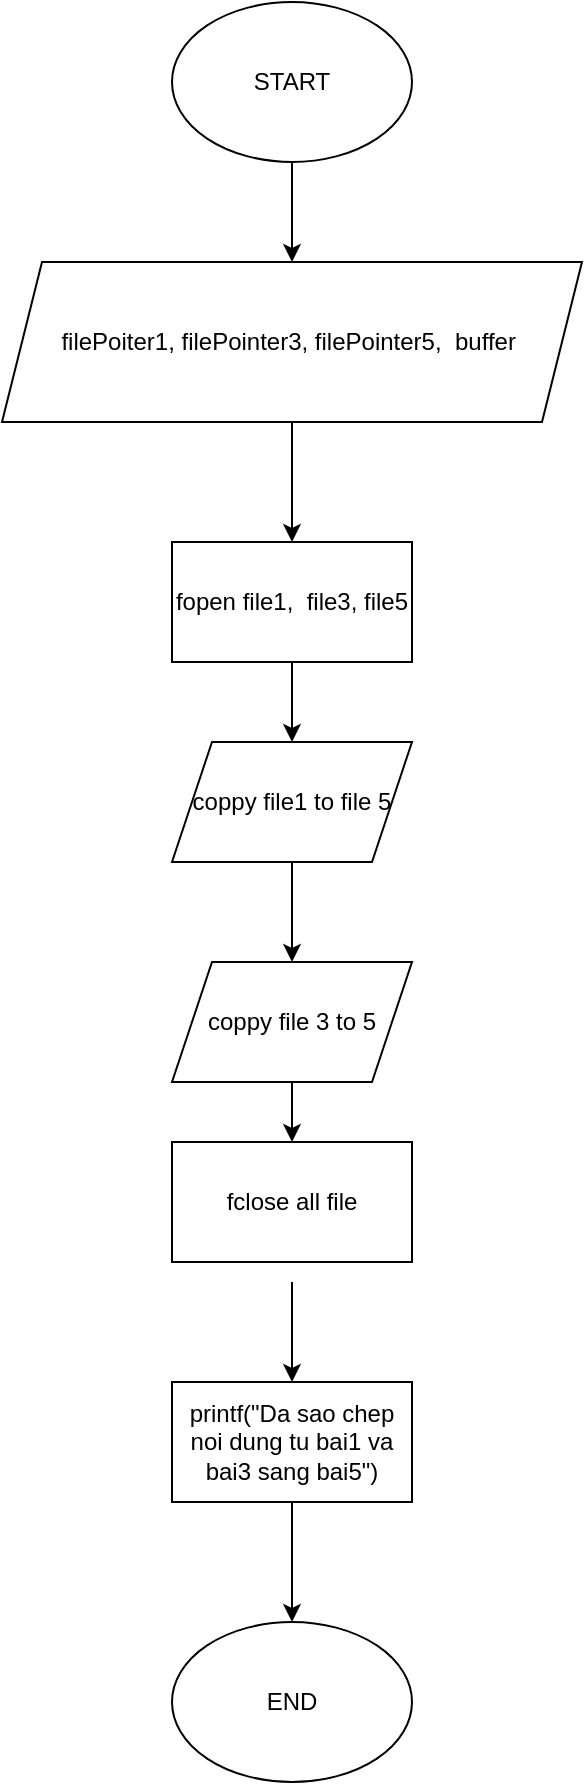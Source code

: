 <mxfile version="22.1.2" type="device">
  <diagram name="Page-1" id="Eizanxka9RYAHbFfv0VS">
    <mxGraphModel dx="1036" dy="606" grid="1" gridSize="10" guides="1" tooltips="1" connect="1" arrows="1" fold="1" page="1" pageScale="1" pageWidth="850" pageHeight="1100" math="0" shadow="0">
      <root>
        <mxCell id="0" />
        <mxCell id="1" parent="0" />
        <mxCell id="bhkzvgHUtdds-YTDMrbA-5" style="edgeStyle=orthogonalEdgeStyle;rounded=0;orthogonalLoop=1;jettySize=auto;html=1;exitX=0.5;exitY=1;exitDx=0;exitDy=0;entryX=0.5;entryY=0;entryDx=0;entryDy=0;" parent="1" source="bhkzvgHUtdds-YTDMrbA-1" target="bhkzvgHUtdds-YTDMrbA-4" edge="1">
          <mxGeometry relative="1" as="geometry" />
        </mxCell>
        <mxCell id="bhkzvgHUtdds-YTDMrbA-1" value="START" style="ellipse;whiteSpace=wrap;html=1;" parent="1" vertex="1">
          <mxGeometry x="340" y="100" width="120" height="80" as="geometry" />
        </mxCell>
        <mxCell id="bhkzvgHUtdds-YTDMrbA-7" style="edgeStyle=orthogonalEdgeStyle;rounded=0;orthogonalLoop=1;jettySize=auto;html=1;exitX=0.5;exitY=1;exitDx=0;exitDy=0;entryX=0.5;entryY=0;entryDx=0;entryDy=0;" parent="1" source="bhkzvgHUtdds-YTDMrbA-4" target="bhkzvgHUtdds-YTDMrbA-6" edge="1">
          <mxGeometry relative="1" as="geometry" />
        </mxCell>
        <mxCell id="bhkzvgHUtdds-YTDMrbA-4" value="filePoiter1, filePointer3, filePointer5,&amp;nbsp; buffer&amp;nbsp;" style="shape=parallelogram;perimeter=parallelogramPerimeter;whiteSpace=wrap;html=1;fixedSize=1;" parent="1" vertex="1">
          <mxGeometry x="255" y="230" width="290" height="80" as="geometry" />
        </mxCell>
        <mxCell id="bhkzvgHUtdds-YTDMrbA-9" style="edgeStyle=orthogonalEdgeStyle;rounded=0;orthogonalLoop=1;jettySize=auto;html=1;exitX=0.5;exitY=1;exitDx=0;exitDy=0;entryX=0.5;entryY=0;entryDx=0;entryDy=0;" parent="1" source="bhkzvgHUtdds-YTDMrbA-6" edge="1">
          <mxGeometry relative="1" as="geometry">
            <mxPoint x="400" y="470" as="targetPoint" />
          </mxGeometry>
        </mxCell>
        <mxCell id="bhkzvgHUtdds-YTDMrbA-6" value="fopen file1,&amp;nbsp; file3, file5" style="rounded=0;whiteSpace=wrap;html=1;" parent="1" vertex="1">
          <mxGeometry x="340" y="370" width="120" height="60" as="geometry" />
        </mxCell>
        <mxCell id="bhkzvgHUtdds-YTDMrbA-12" value="END" style="ellipse;whiteSpace=wrap;html=1;" parent="1" vertex="1">
          <mxGeometry x="340" y="910" width="120" height="80" as="geometry" />
        </mxCell>
        <mxCell id="bhkzvgHUtdds-YTDMrbA-15" value="" style="edgeStyle=orthogonalEdgeStyle;rounded=0;orthogonalLoop=1;jettySize=auto;html=1;exitX=0.5;exitY=1;exitDx=0;exitDy=0;entryX=0.5;entryY=0;entryDx=0;entryDy=0;" parent="1" edge="1">
          <mxGeometry relative="1" as="geometry">
            <mxPoint x="400" y="530" as="sourcePoint" />
            <mxPoint x="400" y="580" as="targetPoint" />
          </mxGeometry>
        </mxCell>
        <mxCell id="jvqDlFHdwwF91Pe7nmEs-1" value="coppy file1 to file 5" style="shape=parallelogram;perimeter=parallelogramPerimeter;whiteSpace=wrap;html=1;fixedSize=1;" vertex="1" parent="1">
          <mxGeometry x="340" y="470" width="120" height="60" as="geometry" />
        </mxCell>
        <mxCell id="jvqDlFHdwwF91Pe7nmEs-4" value="" style="edgeStyle=orthogonalEdgeStyle;rounded=0;orthogonalLoop=1;jettySize=auto;html=1;exitX=0.5;exitY=1;exitDx=0;exitDy=0;entryX=0.5;entryY=0;entryDx=0;entryDy=0;" edge="1" parent="1">
          <mxGeometry relative="1" as="geometry">
            <mxPoint x="400" y="740" as="sourcePoint" />
            <mxPoint x="400" y="790" as="targetPoint" />
          </mxGeometry>
        </mxCell>
        <mxCell id="jvqDlFHdwwF91Pe7nmEs-11" style="edgeStyle=orthogonalEdgeStyle;rounded=0;orthogonalLoop=1;jettySize=auto;html=1;exitX=0.5;exitY=1;exitDx=0;exitDy=0;entryX=0.5;entryY=0;entryDx=0;entryDy=0;" edge="1" parent="1" source="jvqDlFHdwwF91Pe7nmEs-7" target="jvqDlFHdwwF91Pe7nmEs-10">
          <mxGeometry relative="1" as="geometry" />
        </mxCell>
        <mxCell id="jvqDlFHdwwF91Pe7nmEs-7" value="coppy file 3 to 5" style="shape=parallelogram;perimeter=parallelogramPerimeter;whiteSpace=wrap;html=1;fixedSize=1;" vertex="1" parent="1">
          <mxGeometry x="340" y="580" width="120" height="60" as="geometry" />
        </mxCell>
        <mxCell id="jvqDlFHdwwF91Pe7nmEs-9" style="edgeStyle=orthogonalEdgeStyle;rounded=0;orthogonalLoop=1;jettySize=auto;html=1;exitX=0.5;exitY=1;exitDx=0;exitDy=0;entryX=0.5;entryY=0;entryDx=0;entryDy=0;" edge="1" parent="1" source="jvqDlFHdwwF91Pe7nmEs-8" target="bhkzvgHUtdds-YTDMrbA-12">
          <mxGeometry relative="1" as="geometry" />
        </mxCell>
        <mxCell id="jvqDlFHdwwF91Pe7nmEs-8" value="printf(&quot;Da sao chep noi dung tu bai1 va bai3 sang bai5&quot;)" style="rounded=0;whiteSpace=wrap;html=1;" vertex="1" parent="1">
          <mxGeometry x="340" y="790" width="120" height="60" as="geometry" />
        </mxCell>
        <mxCell id="jvqDlFHdwwF91Pe7nmEs-10" value="fclose all file" style="rounded=0;whiteSpace=wrap;html=1;" vertex="1" parent="1">
          <mxGeometry x="340" y="670" width="120" height="60" as="geometry" />
        </mxCell>
      </root>
    </mxGraphModel>
  </diagram>
</mxfile>
